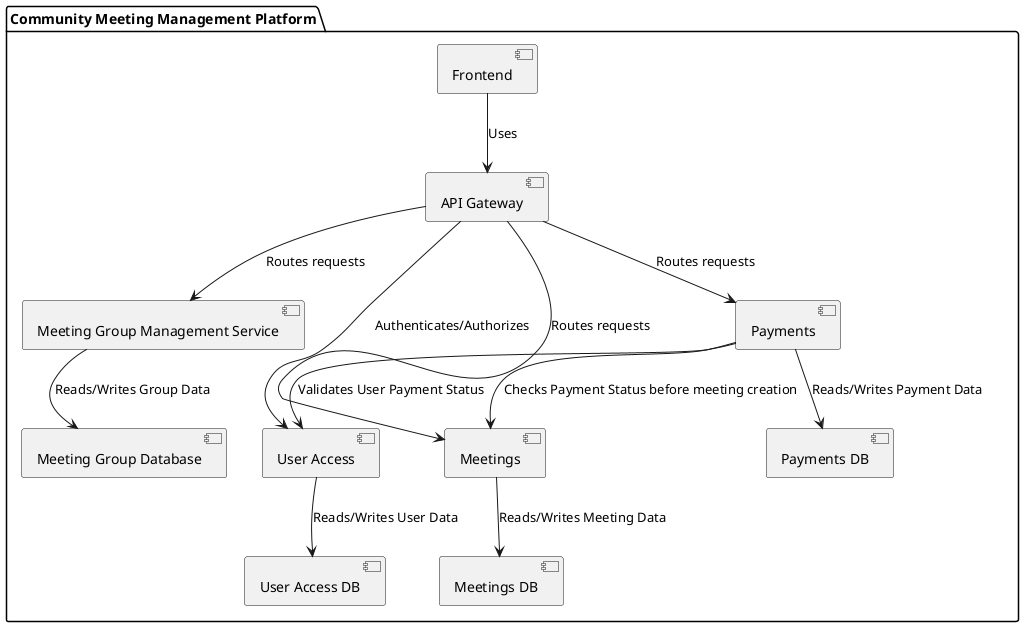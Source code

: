 @startuml
package "Community Meeting Management Platform" {

[Frontend] as UI
[API Gateway] as API

[User Access] as UserAccess
[Meeting Group Management Service] as GroupService
[Meetings] as MeetingService
[Payments] as PaymentService

[User Access DB] as UserDB
[Meeting Group Database] as GroupDB
[Meetings DB] as MeetingDB
[Payments DB] as PaymentDB

UI --> API : Uses
API --> UserAccess : Authenticates/Authorizes
API --> GroupService : Routes requests
API --> MeetingService : Routes requests
API --> PaymentService : Routes requests

UserAccess --> UserDB : Reads/Writes User Data
GroupService --> GroupDB : Reads/Writes Group Data
MeetingService --> MeetingDB : Reads/Writes Meeting Data
PaymentService --> PaymentDB : Reads/Writes Payment Data
PaymentService --> UserAccess : Validates User Payment Status
PaymentService --> MeetingService : Checks Payment Status before meeting creation

}

@enduml